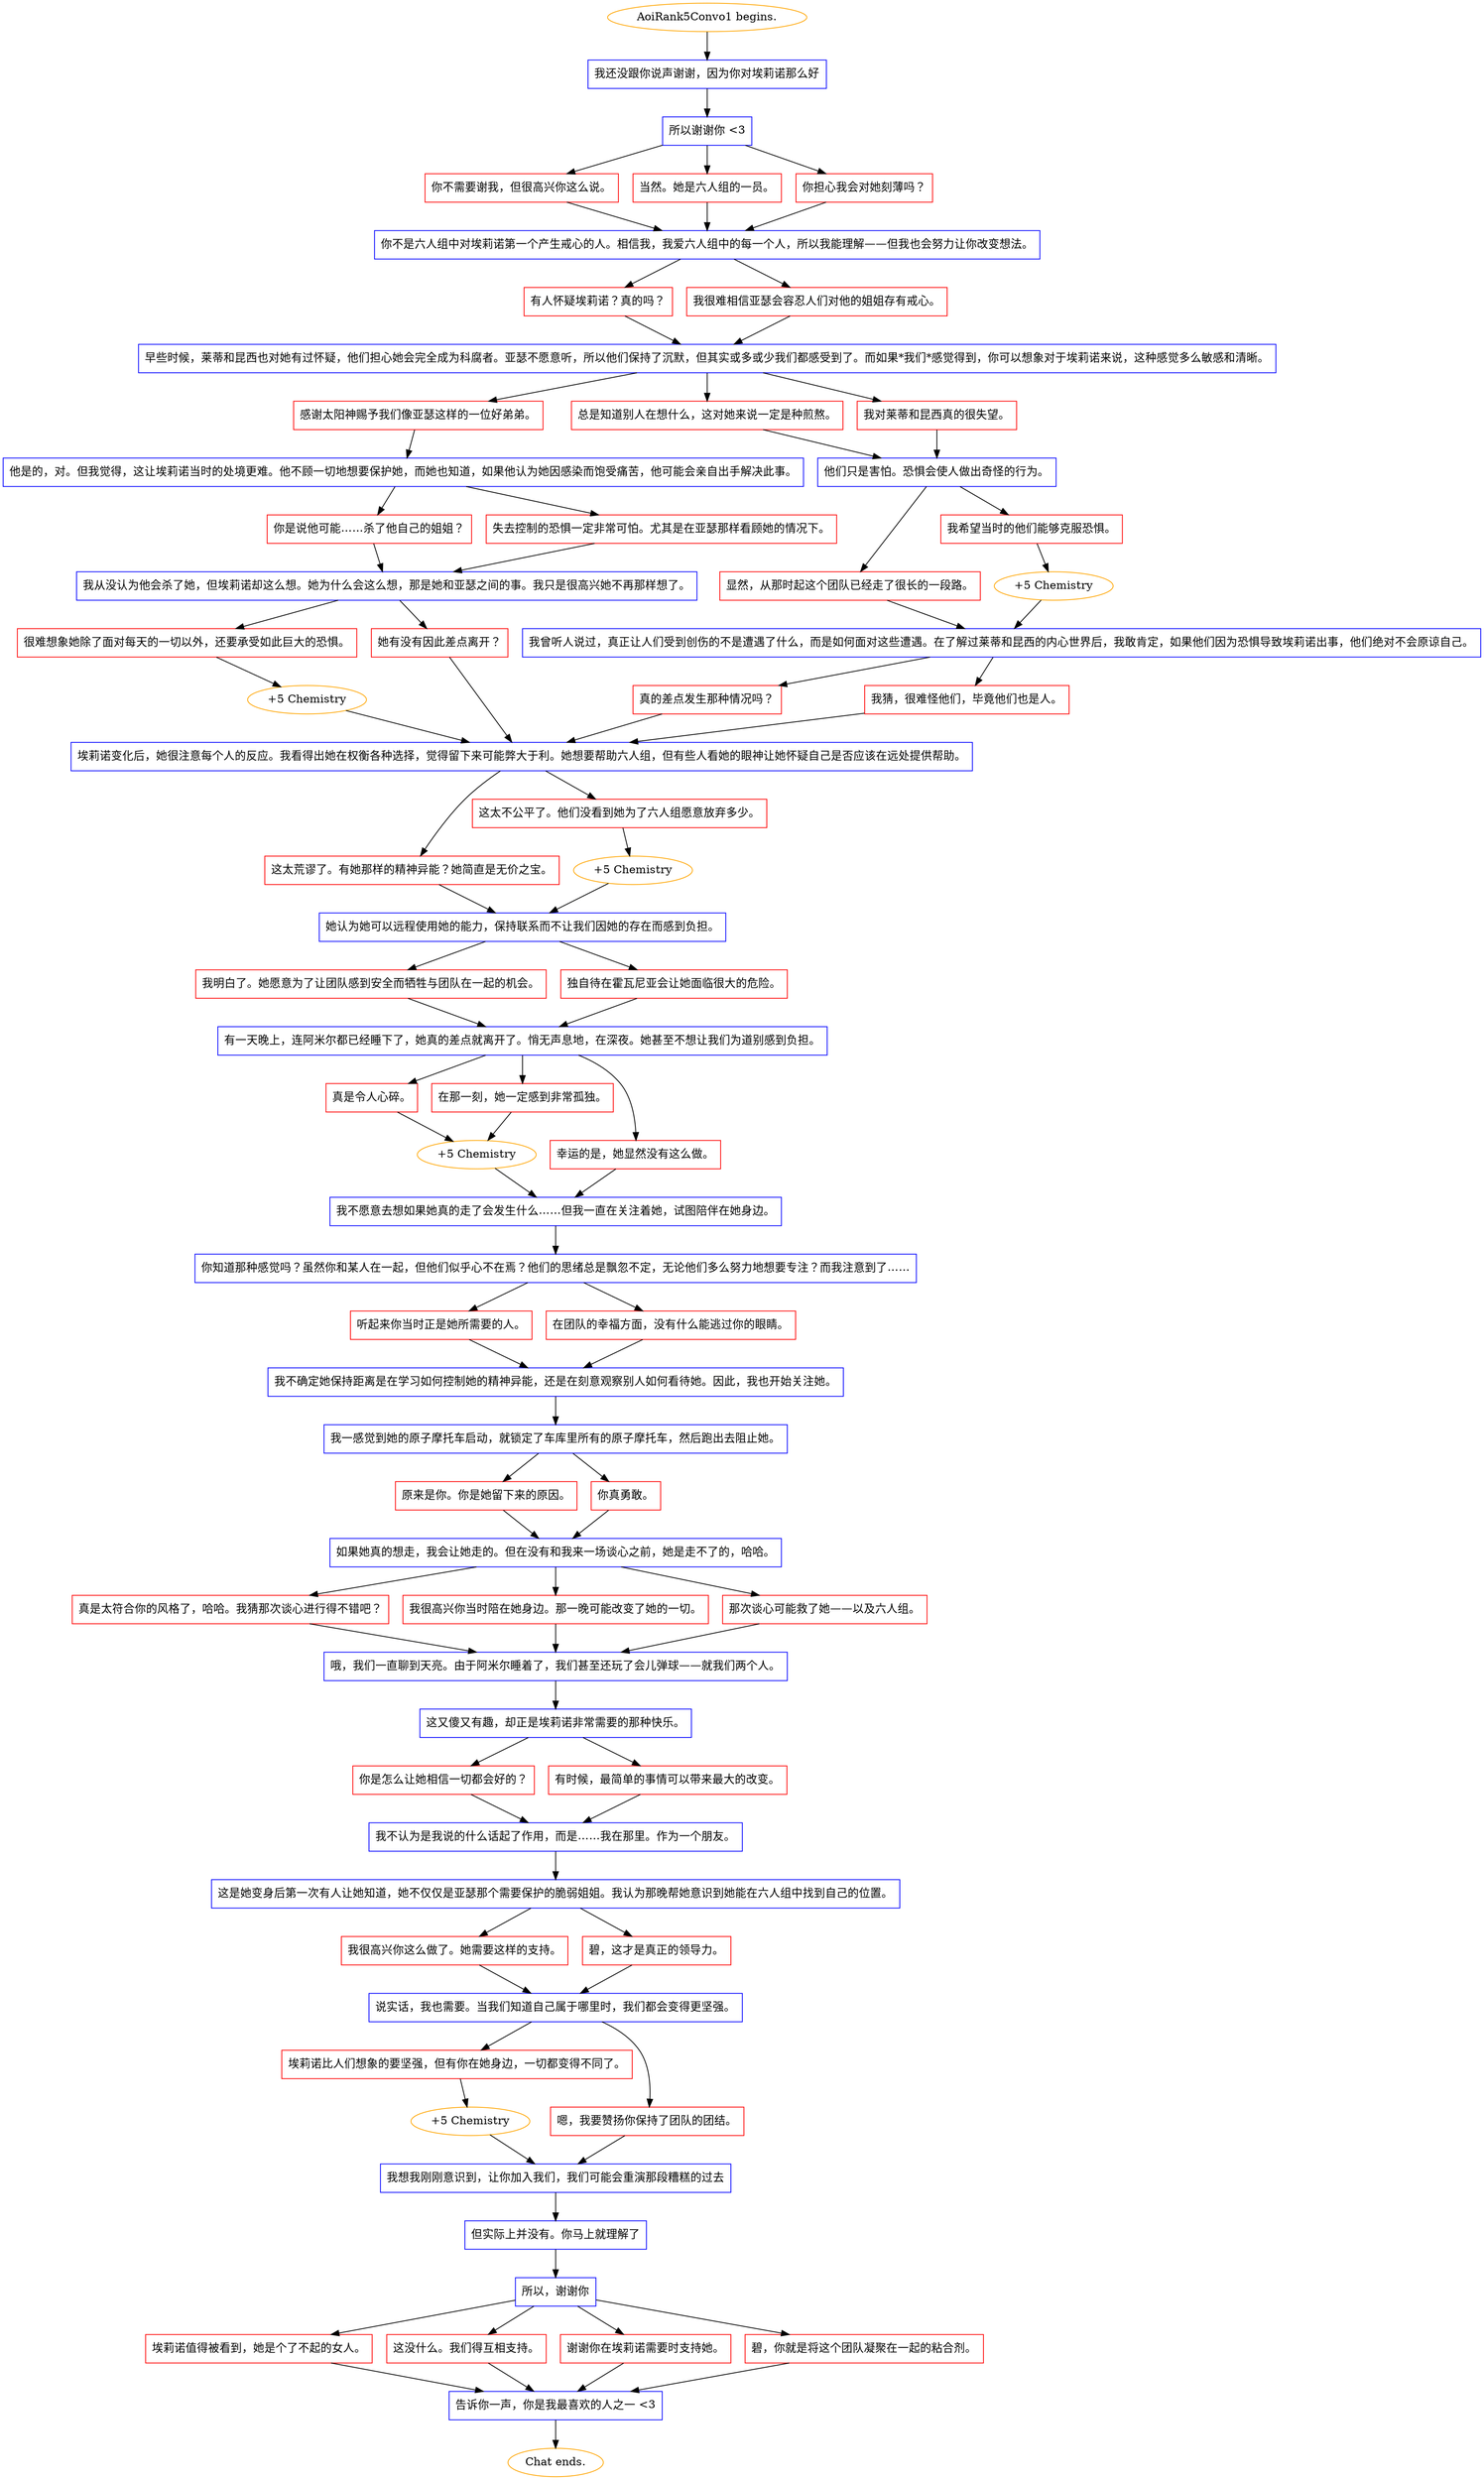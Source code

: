 digraph {
	"AoiRank5Convo1 begins." [color=orange];
		"AoiRank5Convo1 begins." -> j1018960876;
	j1018960876 [label="我还没跟你说声谢谢，因为你对埃莉诺那么好",shape=box,color=blue];
		j1018960876 -> j2062196417;
	j2062196417 [label="所以谢谢你 <3",shape=box,color=blue];
		j2062196417 -> j2551553018;
		j2062196417 -> j4196201803;
		j2062196417 -> j3540986763;
	j2551553018 [label="你不需要谢我，但很高兴你这么说。",shape=box,color=red];
		j2551553018 -> j3000286752;
	j4196201803 [label="当然。她是六人组的一员。",shape=box,color=red];
		j4196201803 -> j3000286752;
	j3540986763 [label="你担心我会对她刻薄吗？",shape=box,color=red];
		j3540986763 -> j3000286752;
	j3000286752 [label="你不是六人组中对埃莉诺第一个产生戒心的人。相信我，我爱六人组中的每一个人，所以我能理解——但我也会努力让你改变想法。",shape=box,color=blue];
		j3000286752 -> j2392056861;
		j3000286752 -> j3810621273;
	j2392056861 [label="有人怀疑埃莉诺？真的吗？",shape=box,color=red];
		j2392056861 -> j960512908;
	j3810621273 [label="我很难相信亚瑟会容忍人们对他的姐姐存有戒心。",shape=box,color=red];
		j3810621273 -> j960512908;
	j960512908 [label="早些时候，莱蒂和昆西也对她有过怀疑，他们担心她会完全成为科腐者。亚瑟不愿意听，所以他们保持了沉默，但其实或多或少我们都感受到了。而如果*我们*感觉得到，你可以想象对于埃莉诺来说，这种感觉多么敏感和清晰。",shape=box,color=blue];
		j960512908 -> j2570587051;
		j960512908 -> j4076837271;
		j960512908 -> j4067364756;
	j2570587051 [label="感谢太阳神赐予我们像亚瑟这样的一位好弟弟。",shape=box,color=red];
		j2570587051 -> j1963430872;
	j4076837271 [label="总是知道别人在想什么，这对她来说一定是种煎熬。",shape=box,color=red];
		j4076837271 -> j3423274440;
	j4067364756 [label="我对莱蒂和昆西真的很失望。",shape=box,color=red];
		j4067364756 -> j3423274440;
	j1963430872 [label="他是的，对。但我觉得，这让埃莉诺当时的处境更难。他不顾一切地想要保护她，而她也知道，如果他认为她因感染而饱受痛苦，他可能会亲自出手解决此事。",shape=box,color=blue];
		j1963430872 -> j445295813;
		j1963430872 -> j3181581742;
	j3423274440 [label="他们只是害怕。恐惧会使人做出奇怪的行为。",shape=box,color=blue];
		j3423274440 -> j2435104694;
		j3423274440 -> j3546141667;
	j445295813 [label="你是说他可能……杀了他自己的姐姐？",shape=box,color=red];
		j445295813 -> j2894888012;
	j3181581742 [label="失去控制的恐惧一定非常可怕。尤其是在亚瑟那样看顾她的情况下。",shape=box,color=red];
		j3181581742 -> j2894888012;
	j2435104694 [label="显然，从那时起这个团队已经走了很长的一段路。",shape=box,color=red];
		j2435104694 -> j824725888;
	j3546141667 [label="我希望当时的他们能够克服恐惧。",shape=box,color=red];
		j3546141667 -> j3660334884;
	j2894888012 [label="我从没认为他会杀了她，但埃莉诺却这么想。她为什么会这么想，那是她和亚瑟之间的事。我只是很高兴她不再那样想了。",shape=box,color=blue];
		j2894888012 -> j1190977336;
		j2894888012 -> j3812055027;
	j824725888 [label="我曾听人说过，真正让人们受到创伤的不是遭遇了什么，而是如何面对这些遭遇。在了解过莱蒂和昆西的内心世界后，我敢肯定，如果他们因为恐惧导致埃莉诺出事，他们绝对不会原谅自己。",shape=box,color=blue];
		j824725888 -> j3064087606;
		j824725888 -> j1228357623;
	j3660334884 [label="+5 Chemistry",color=orange];
		j3660334884 -> j824725888;
	j1190977336 [label="很难想象她除了面对每天的一切以外，还要承受如此巨大的恐惧。",shape=box,color=red];
		j1190977336 -> j3632628131;
	j3812055027 [label="她有没有因此差点离开？",shape=box,color=red];
		j3812055027 -> j25396780;
	j3064087606 [label="真的差点发生那种情况吗？",shape=box,color=red];
		j3064087606 -> j25396780;
	j1228357623 [label="我猜，很难怪他们，毕竟他们也是人。",shape=box,color=red];
		j1228357623 -> j25396780;
	j3632628131 [label="+5 Chemistry",color=orange];
		j3632628131 -> j25396780;
	j25396780 [label="埃莉诺变化后，她很注意每个人的反应。我看得出她在权衡各种选择，觉得留下来可能弊大于利。她想要帮助六人组，但有些人看她的眼神让她怀疑自己是否应该在远处提供帮助。",shape=box,color=blue];
		j25396780 -> j61901042;
		j25396780 -> j901977025;
	j61901042 [label="这太荒谬了。有她那样的精神异能？她简直是无价之宝。",shape=box,color=red];
		j61901042 -> j1140777884;
	j901977025 [label="这太不公平了。他们没看到她为了六人组愿意放弃多少。",shape=box,color=red];
		j901977025 -> j1858976375;
	j1140777884 [label="她认为她可以远程使用她的能力，保持联系而不让我们因她的存在而感到负担。",shape=box,color=blue];
		j1140777884 -> j2250545202;
		j1140777884 -> j3089365102;
	j1858976375 [label="+5 Chemistry",color=orange];
		j1858976375 -> j1140777884;
	j2250545202 [label="我明白了。她愿意为了让团队感到安全而牺牲与团队在一起的机会。",shape=box,color=red];
		j2250545202 -> j1901085237;
	j3089365102 [label="独自待在霍瓦尼亚会让她面临很大的危险。",shape=box,color=red];
		j3089365102 -> j1901085237;
	j1901085237 [label="有一天晚上，连阿米尔都已经睡下了，她真的差点就离开了。悄无声息地，在深夜。她甚至不想让我们为道别感到负担。",shape=box,color=blue];
		j1901085237 -> j687232280;
		j1901085237 -> j915250099;
		j1901085237 -> j3860872205;
	j687232280 [label="真是令人心碎。",shape=box,color=red];
		j687232280 -> j220733117;
	j915250099 [label="幸运的是，她显然没有这么做。",shape=box,color=red];
		j915250099 -> j2235727192;
	j3860872205 [label="在那一刻，她一定感到非常孤独。",shape=box,color=red];
		j3860872205 -> j220733117;
	j220733117 [label="+5 Chemistry",color=orange];
		j220733117 -> j2235727192;
	j2235727192 [label="我不愿意去想如果她真的走了会发生什么……但我一直在关注着她，试图陪伴在她身边。",shape=box,color=blue];
		j2235727192 -> j2925752009;
	j2925752009 [label="你知道那种感觉吗？虽然你和某人在一起，但他们似乎心不在焉？他们的思绪总是飘忽不定，无论他们多么努力地想要专注？而我注意到了……",shape=box,color=blue];
		j2925752009 -> j3562831462;
		j2925752009 -> j1661896165;
	j3562831462 [label="听起来你当时正是她所需要的人。",shape=box,color=red];
		j3562831462 -> j3530995930;
	j1661896165 [label="在团队的幸福方面，没有什么能逃过你的眼睛。",shape=box,color=red];
		j1661896165 -> j3530995930;
	j3530995930 [label="我不确定她保持距离是在学习如何控制她的精神异能，还是在刻意观察别人如何看待她。因此，我也开始关注她。",shape=box,color=blue];
		j3530995930 -> j3573813250;
	j3573813250 [label="我一感觉到她的原子摩托车启动，就锁定了车库里所有的原子摩托车，然后跑出去阻止她。",shape=box,color=blue];
		j3573813250 -> j2258298367;
		j3573813250 -> j630937194;
	j2258298367 [label="原来是你。你是她留下来的原因。",shape=box,color=red];
		j2258298367 -> j2891134992;
	j630937194 [label="你真勇敢。",shape=box,color=red];
		j630937194 -> j2891134992;
	j2891134992 [label="如果她真的想走，我会让她走的。但在没有和我来一场谈心之前，她是走不了的，哈哈。",shape=box,color=blue];
		j2891134992 -> j3597410679;
		j2891134992 -> j4242058353;
		j2891134992 -> j4230535545;
	j3597410679 [label="真是太符合你的风格了，哈哈。我猜那次谈心进行得不错吧？",shape=box,color=red];
		j3597410679 -> j1859547079;
	j4242058353 [label="我很高兴你当时陪在她身边。那一晚可能改变了她的一切。",shape=box,color=red];
		j4242058353 -> j1859547079;
	j4230535545 [label="那次谈心可能救了她——以及六人组。",shape=box,color=red];
		j4230535545 -> j1859547079;
	j1859547079 [label="哦，我们一直聊到天亮。由于阿米尔睡着了，我们甚至还玩了会儿弹球——就我们两个人。",shape=box,color=blue];
		j1859547079 -> j3641690220;
	j3641690220 [label="这又傻又有趣，却正是埃莉诺非常需要的那种快乐。",shape=box,color=blue];
		j3641690220 -> j2610011755;
		j3641690220 -> j2317152784;
	j2610011755 [label="你是怎么让她相信一切都会好的？",shape=box,color=red];
		j2610011755 -> j2287441444;
	j2317152784 [label="有时候，最简单的事情可以带来最大的改变。",shape=box,color=red];
		j2317152784 -> j2287441444;
	j2287441444 [label="我不认为是我说的什么话起了作用，而是……我在那里。作为一个朋友。",shape=box,color=blue];
		j2287441444 -> j3654183337;
	j3654183337 [label="这是她变身后第一次有人让她知道，她不仅仅是亚瑟那个需要保护的脆弱姐姐。我认为那晚帮她意识到她能在六人组中找到自己的位置。",shape=box,color=blue];
		j3654183337 -> j1332484997;
		j3654183337 -> j3190295624;
	j1332484997 [label="我很高兴你这么做了。她需要这样的支持。",shape=box,color=red];
		j1332484997 -> j2054630109;
	j3190295624 [label="碧，这才是真正的领导力。",shape=box,color=red];
		j3190295624 -> j2054630109;
	j2054630109 [label="说实话，我也需要。当我们知道自己属于哪里时，我们都会变得更坚强。",shape=box,color=blue];
		j2054630109 -> j3073497164;
		j2054630109 -> j1122408972;
	j3073497164 [label="埃莉诺比人们想象的要坚强，但有你在她身边，一切都变得不同了。",shape=box,color=red];
		j3073497164 -> j1211920089;
	j1122408972 [label="嗯，我要赞扬你保持了团队的团结。",shape=box,color=red];
		j1122408972 -> j1781278020;
	j1211920089 [label="+5 Chemistry",color=orange];
		j1211920089 -> j1781278020;
	j1781278020 [label="我想我刚刚意识到，让你加入我们，我们可能会重演那段糟糕的过去",shape=box,color=blue];
		j1781278020 -> j674265010;
	j674265010 [label="但实际上并没有。你马上就理解了",shape=box,color=blue];
		j674265010 -> j2518423435;
	j2518423435 [label="所以，谢谢你",shape=box,color=blue];
		j2518423435 -> j1163350884;
		j2518423435 -> j1035278683;
		j2518423435 -> j117953776;
		j2518423435 -> j2854124864;
	j1163350884 [label="埃莉诺值得被看到，她是个了不起的女人。",shape=box,color=red];
		j1163350884 -> j1675800010;
	j1035278683 [label="这没什么。我们得互相支持。",shape=box,color=red];
		j1035278683 -> j1675800010;
	j117953776 [label="谢谢你在埃莉诺需要时支持她。",shape=box,color=red];
		j117953776 -> j1675800010;
	j2854124864 [label="碧，你就是将这个团队凝聚在一起的粘合剂。",shape=box,color=red];
		j2854124864 -> j1675800010;
	j1675800010 [label="告诉你一声，你是我最喜欢的人之一 <3",shape=box,color=blue];
		j1675800010 -> "Chat ends.";
	"Chat ends." [color=orange];
}
